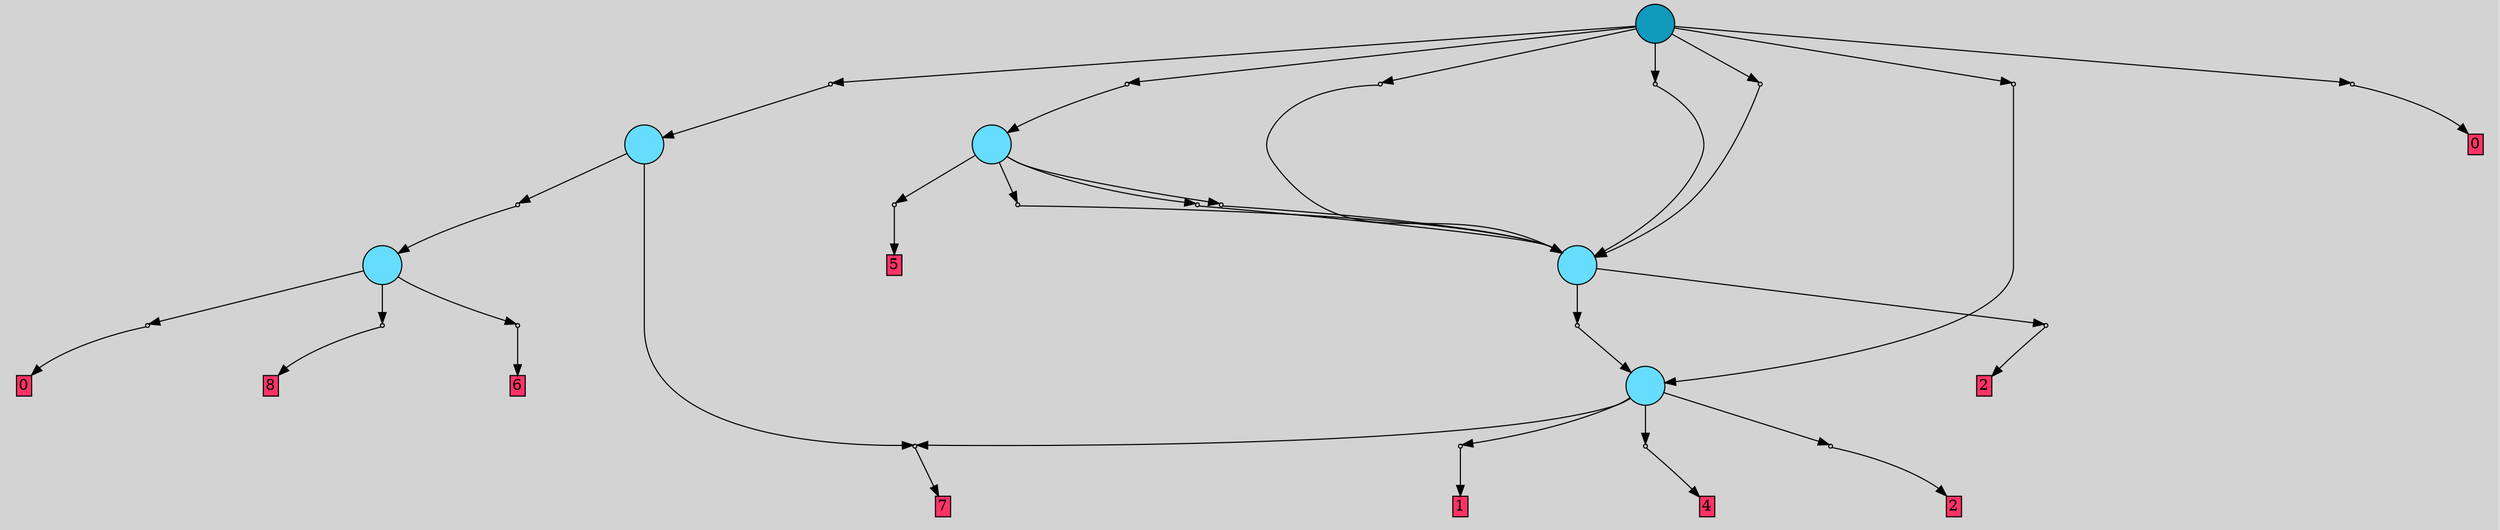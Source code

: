 // File exported with GEGELATI v1.3.1
// On the 2024-04-15 16:02:01
// With the File::TPGGraphDotExporter
digraph{
	graph[pad = "0.212, 0.055" bgcolor = lightgray]
	node[shape=circle style = filled label = ""]
		T0 [fillcolor="#66ddff"]
		T1 [fillcolor="#66ddff"]
		T2 [fillcolor="#66ddff"]
		T3 [fillcolor="#66ddff"]
		T4 [fillcolor="#66ddff"]
		T5 [fillcolor="#1199bb"]
		P0 [fillcolor="#cccccc" shape=point] //
		I0 [shape=box style=invis label="5|0&2|3#0|2#3|7#1|3&#92;n"]
		P0 -> I0[style=invis]
		A0 [fillcolor="#ff3366" shape=box margin=0.03 width=0 height=0 label="0"]
		T0 -> P0 -> A0
		P1 [fillcolor="#cccccc" shape=point] //
		I1 [shape=box style=invis label="3|0&3|5#1|4#0|3#0|4&#92;n"]
		P1 -> I1[style=invis]
		A1 [fillcolor="#ff3366" shape=box margin=0.03 width=0 height=0 label="8"]
		T0 -> P1 -> A1
		P2 [fillcolor="#cccccc" shape=point] //
		I2 [shape=box style=invis label=""]
		P2 -> I2[style=invis]
		A2 [fillcolor="#ff3366" shape=box margin=0.03 width=0 height=0 label="6"]
		T0 -> P2 -> A2
		P3 [fillcolor="#cccccc" shape=point] //
		I3 [shape=box style=invis label="5|0&2|1#2|3#0|0#2|7&#92;n"]
		P3 -> I3[style=invis]
		T1 -> P3 -> T0
		P4 [fillcolor="#cccccc" shape=point] //
		I4 [shape=box style=invis label=""]
		P4 -> I4[style=invis]
		A3 [fillcolor="#ff3366" shape=box margin=0.03 width=0 height=0 label="7"]
		T1 -> P4 -> A3
		P5 [fillcolor="#cccccc" shape=point] //
		I5 [shape=box style=invis label="2|0&3|4#2|7#0|0#4|7&#92;n"]
		P5 -> I5[style=invis]
		A4 [fillcolor="#ff3366" shape=box margin=0.03 width=0 height=0 label="1"]
		T2 -> P5 -> A4
		P6 [fillcolor="#cccccc" shape=point] //
		I6 [shape=box style=invis label="2|0&2|4#3|3#0|4#3|3&#92;n"]
		P6 -> I6[style=invis]
		A5 [fillcolor="#ff3366" shape=box margin=0.03 width=0 height=0 label="4"]
		T2 -> P6 -> A5
		P7 [fillcolor="#cccccc" shape=point] //
		I7 [shape=box style=invis label="0|0&1|5#2|2#2|0#2|6&#92;n"]
		P7 -> I7[style=invis]
		A6 [fillcolor="#ff3366" shape=box margin=0.03 width=0 height=0 label="2"]
		T2 -> P7 -> A6
		T2 -> P4
		P8 [fillcolor="#cccccc" shape=point] //
		I8 [shape=box style=invis label="6|0&2|2#1|1#2|2#2|2&#92;n"]
		P8 -> I8[style=invis]
		T3 -> P8 -> T2
		P9 [fillcolor="#cccccc" shape=point] //
		I9 [shape=box style=invis label="6|0&1|2#4|0#3|6#0|2&#92;n"]
		P9 -> I9[style=invis]
		A7 [fillcolor="#ff3366" shape=box margin=0.03 width=0 height=0 label="2"]
		T3 -> P9 -> A7
		P10 [fillcolor="#cccccc" shape=point] //
		I10 [shape=box style=invis label="6|0&3|4#1|7#0|4#0|6&#92;n"]
		P10 -> I10[style=invis]
		T4 -> P10 -> T3
		P11 [fillcolor="#cccccc" shape=point] //
		I11 [shape=box style=invis label="1|0&2|5#4|6#3|5#4|5&#92;n"]
		P11 -> I11[style=invis]
		T4 -> P11 -> T3
		P12 [fillcolor="#cccccc" shape=point] //
		I12 [shape=box style=invis label="2|0&4|6#2|3#3|5#4|7&#92;n"]
		P12 -> I12[style=invis]
		T4 -> P12 -> T3
		P13 [fillcolor="#cccccc" shape=point] //
		I13 [shape=box style=invis label="1|0&2|1#4|2#3|0#2|0&#92;n"]
		P13 -> I13[style=invis]
		A8 [fillcolor="#ff3366" shape=box margin=0.03 width=0 height=0 label="5"]
		T4 -> P13 -> A8
		P14 [fillcolor="#cccccc" shape=point] //
		I14 [shape=box style=invis label="6|0&3|4#1|7#0|4#0|6&#92;n"]
		P14 -> I14[style=invis]
		T5 -> P14 -> T3
		P15 [fillcolor="#cccccc" shape=point] //
		I15 [shape=box style=invis label="6|0&3|5#4|1#0|7#2|5&#92;n"]
		P15 -> I15[style=invis]
		T5 -> P15 -> T4
		P16 [fillcolor="#cccccc" shape=point] //
		I16 [shape=box style=invis label="1|0&1|5#4|6#3|5#4|5&#92;n"]
		P16 -> I16[style=invis]
		T5 -> P16 -> T3
		P17 [fillcolor="#cccccc" shape=point] //
		I17 [shape=box style=invis label="2|0&3|5#1|0#4|1#2|1&#92;n"]
		P17 -> I17[style=invis]
		T5 -> P17 -> T1
		P18 [fillcolor="#cccccc" shape=point] //
		I18 [shape=box style=invis label="1|0&2|5#4|6#3|5#4|2&#92;n"]
		P18 -> I18[style=invis]
		T5 -> P18 -> T3
		P19 [fillcolor="#cccccc" shape=point] //
		I19 [shape=box style=invis label="2|0&4|6#2|3#1|5#4|7&#92;n"]
		P19 -> I19[style=invis]
		T5 -> P19 -> T2
		P20 [fillcolor="#cccccc" shape=point] //
		I20 [shape=box style=invis label="3|0&4|7#3|5#4|7#2|0&#92;n"]
		P20 -> I20[style=invis]
		A9 [fillcolor="#ff3366" shape=box margin=0.03 width=0 height=0 label="0"]
		T5 -> P20 -> A9
		{ rank= same T5 }
}

